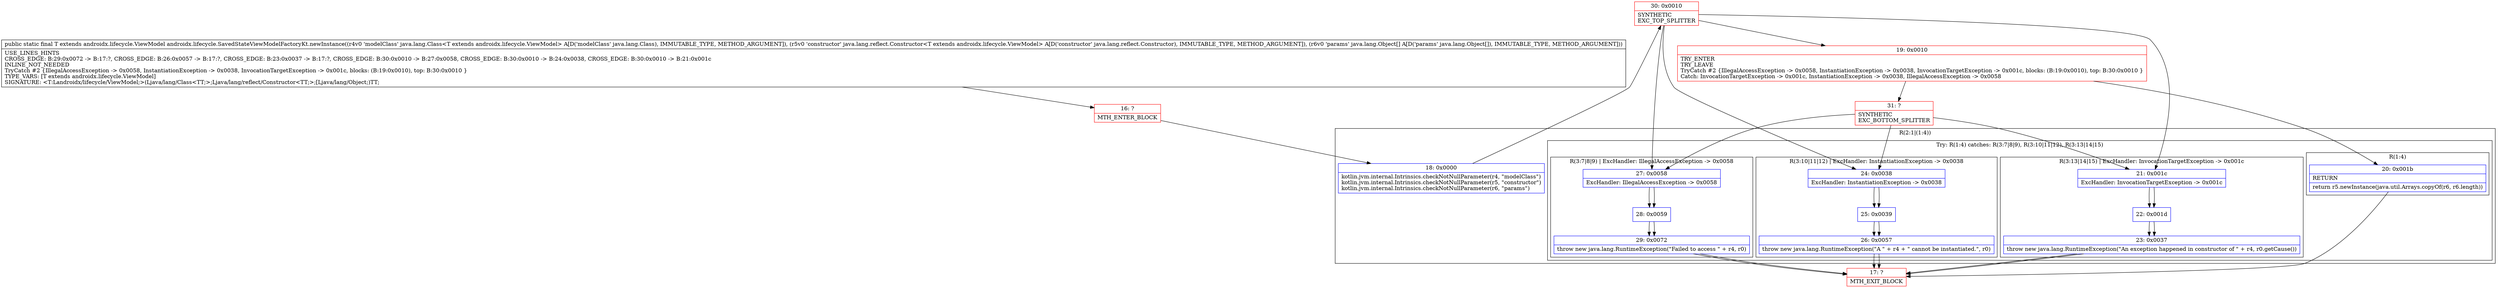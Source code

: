 digraph "CFG forandroidx.lifecycle.SavedStateViewModelFactoryKt.newInstance(Ljava\/lang\/Class;Ljava\/lang\/reflect\/Constructor;[Ljava\/lang\/Object;)Landroidx\/lifecycle\/ViewModel;" {
subgraph cluster_Region_1302905532 {
label = "R(2:1|(1:4))";
node [shape=record,color=blue];
Node_18 [shape=record,label="{18\:\ 0x0000|kotlin.jvm.internal.Intrinsics.checkNotNullParameter(r4, \"modelClass\")\lkotlin.jvm.internal.Intrinsics.checkNotNullParameter(r5, \"constructor\")\lkotlin.jvm.internal.Intrinsics.checkNotNullParameter(r6, \"params\")\l}"];
subgraph cluster_TryCatchRegion_735782884 {
label = "Try: R(1:4) catches: R(3:7|8|9), R(3:10|11|12), R(3:13|14|15)";
node [shape=record,color=blue];
subgraph cluster_Region_632821369 {
label = "R(1:4)";
node [shape=record,color=blue];
Node_20 [shape=record,label="{20\:\ 0x001b|RETURN\l|return r5.newInstance(java.util.Arrays.copyOf(r6, r6.length))\l}"];
}
subgraph cluster_Region_1062752853 {
label = "R(3:7|8|9) | ExcHandler: IllegalAccessException \-\> 0x0058\l";
node [shape=record,color=blue];
Node_27 [shape=record,label="{27\:\ 0x0058|ExcHandler: IllegalAccessException \-\> 0x0058\l}"];
Node_28 [shape=record,label="{28\:\ 0x0059}"];
Node_29 [shape=record,label="{29\:\ 0x0072|throw new java.lang.RuntimeException(\"Failed to access \" + r4, r0)\l}"];
}
subgraph cluster_Region_888064544 {
label = "R(3:10|11|12) | ExcHandler: InstantiationException \-\> 0x0038\l";
node [shape=record,color=blue];
Node_24 [shape=record,label="{24\:\ 0x0038|ExcHandler: InstantiationException \-\> 0x0038\l}"];
Node_25 [shape=record,label="{25\:\ 0x0039}"];
Node_26 [shape=record,label="{26\:\ 0x0057|throw new java.lang.RuntimeException(\"A \" + r4 + \" cannot be instantiated.\", r0)\l}"];
}
subgraph cluster_Region_1182281566 {
label = "R(3:13|14|15) | ExcHandler: InvocationTargetException \-\> 0x001c\l";
node [shape=record,color=blue];
Node_21 [shape=record,label="{21\:\ 0x001c|ExcHandler: InvocationTargetException \-\> 0x001c\l}"];
Node_22 [shape=record,label="{22\:\ 0x001d}"];
Node_23 [shape=record,label="{23\:\ 0x0037|throw new java.lang.RuntimeException(\"An exception happened in constructor of \" + r4, r0.getCause())\l}"];
}
}
}
subgraph cluster_Region_1062752853 {
label = "R(3:7|8|9) | ExcHandler: IllegalAccessException \-\> 0x0058\l";
node [shape=record,color=blue];
Node_27 [shape=record,label="{27\:\ 0x0058|ExcHandler: IllegalAccessException \-\> 0x0058\l}"];
Node_28 [shape=record,label="{28\:\ 0x0059}"];
Node_29 [shape=record,label="{29\:\ 0x0072|throw new java.lang.RuntimeException(\"Failed to access \" + r4, r0)\l}"];
}
subgraph cluster_Region_888064544 {
label = "R(3:10|11|12) | ExcHandler: InstantiationException \-\> 0x0038\l";
node [shape=record,color=blue];
Node_24 [shape=record,label="{24\:\ 0x0038|ExcHandler: InstantiationException \-\> 0x0038\l}"];
Node_25 [shape=record,label="{25\:\ 0x0039}"];
Node_26 [shape=record,label="{26\:\ 0x0057|throw new java.lang.RuntimeException(\"A \" + r4 + \" cannot be instantiated.\", r0)\l}"];
}
subgraph cluster_Region_1182281566 {
label = "R(3:13|14|15) | ExcHandler: InvocationTargetException \-\> 0x001c\l";
node [shape=record,color=blue];
Node_21 [shape=record,label="{21\:\ 0x001c|ExcHandler: InvocationTargetException \-\> 0x001c\l}"];
Node_22 [shape=record,label="{22\:\ 0x001d}"];
Node_23 [shape=record,label="{23\:\ 0x0037|throw new java.lang.RuntimeException(\"An exception happened in constructor of \" + r4, r0.getCause())\l}"];
}
Node_16 [shape=record,color=red,label="{16\:\ ?|MTH_ENTER_BLOCK\l}"];
Node_30 [shape=record,color=red,label="{30\:\ 0x0010|SYNTHETIC\lEXC_TOP_SPLITTER\l}"];
Node_19 [shape=record,color=red,label="{19\:\ 0x0010|TRY_ENTER\lTRY_LEAVE\lTryCatch #2 \{IllegalAccessException \-\> 0x0058, InstantiationException \-\> 0x0038, InvocationTargetException \-\> 0x001c, blocks: (B:19:0x0010), top: B:30:0x0010 \}\lCatch: InvocationTargetException \-\> 0x001c, InstantiationException \-\> 0x0038, IllegalAccessException \-\> 0x0058\l}"];
Node_17 [shape=record,color=red,label="{17\:\ ?|MTH_EXIT_BLOCK\l}"];
Node_31 [shape=record,color=red,label="{31\:\ ?|SYNTHETIC\lEXC_BOTTOM_SPLITTER\l}"];
MethodNode[shape=record,label="{public static final T extends androidx.lifecycle.ViewModel androidx.lifecycle.SavedStateViewModelFactoryKt.newInstance((r4v0 'modelClass' java.lang.Class\<T extends androidx.lifecycle.ViewModel\> A[D('modelClass' java.lang.Class), IMMUTABLE_TYPE, METHOD_ARGUMENT]), (r5v0 'constructor' java.lang.reflect.Constructor\<T extends androidx.lifecycle.ViewModel\> A[D('constructor' java.lang.reflect.Constructor), IMMUTABLE_TYPE, METHOD_ARGUMENT]), (r6v0 'params' java.lang.Object[] A[D('params' java.lang.Object[]), IMMUTABLE_TYPE, METHOD_ARGUMENT]))  | USE_LINES_HINTS\lCROSS_EDGE: B:29:0x0072 \-\> B:17:?, CROSS_EDGE: B:26:0x0057 \-\> B:17:?, CROSS_EDGE: B:23:0x0037 \-\> B:17:?, CROSS_EDGE: B:30:0x0010 \-\> B:27:0x0058, CROSS_EDGE: B:30:0x0010 \-\> B:24:0x0038, CROSS_EDGE: B:30:0x0010 \-\> B:21:0x001c\lINLINE_NOT_NEEDED\lTryCatch #2 \{IllegalAccessException \-\> 0x0058, InstantiationException \-\> 0x0038, InvocationTargetException \-\> 0x001c, blocks: (B:19:0x0010), top: B:30:0x0010 \}\lTYPE_VARS: [T extends androidx.lifecycle.ViewModel]\lSIGNATURE: \<T:Landroidx\/lifecycle\/ViewModel;\>(Ljava\/lang\/Class\<TT;\>;Ljava\/lang\/reflect\/Constructor\<TT;\>;[Ljava\/lang\/Object;)TT;\l}"];
MethodNode -> Node_16;Node_18 -> Node_30;
Node_20 -> Node_17;
Node_27 -> Node_28;
Node_28 -> Node_29;
Node_29 -> Node_17;
Node_24 -> Node_25;
Node_25 -> Node_26;
Node_26 -> Node_17;
Node_21 -> Node_22;
Node_22 -> Node_23;
Node_23 -> Node_17;
Node_27 -> Node_28;
Node_28 -> Node_29;
Node_29 -> Node_17;
Node_24 -> Node_25;
Node_25 -> Node_26;
Node_26 -> Node_17;
Node_21 -> Node_22;
Node_22 -> Node_23;
Node_23 -> Node_17;
Node_16 -> Node_18;
Node_30 -> Node_19;
Node_30 -> Node_27;
Node_30 -> Node_24;
Node_30 -> Node_21;
Node_19 -> Node_20;
Node_19 -> Node_31;
Node_31 -> Node_27;
Node_31 -> Node_24;
Node_31 -> Node_21;
}

